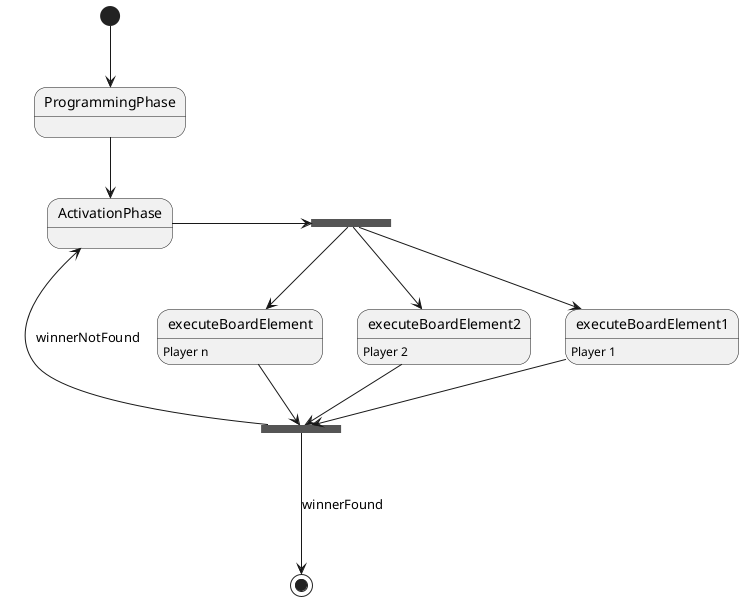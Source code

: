 @startuml
'https://plantuml.com/state-diagram
state fork_state <<fork>>

[*] --> ProgrammingPhase
ProgrammingPhase--> ActivationPhase
ActivationPhase -right->fork_state
fork_state-->executeBoardElement1
executeBoardElement : Player n
fork_state-->executeBoardElement2
executeBoardElement1 : Player 1
fork_state-->executeBoardElement
executeBoardElement2 : Player 2

state join_state <<join>>
executeBoardElement1 --> join_state
executeBoardElement2 --> join_state
executeBoardElement --> join_state
join_state -up-> ActivationPhase : winnerNotFound
join_state ---> [*] : winnerFound

@enduml